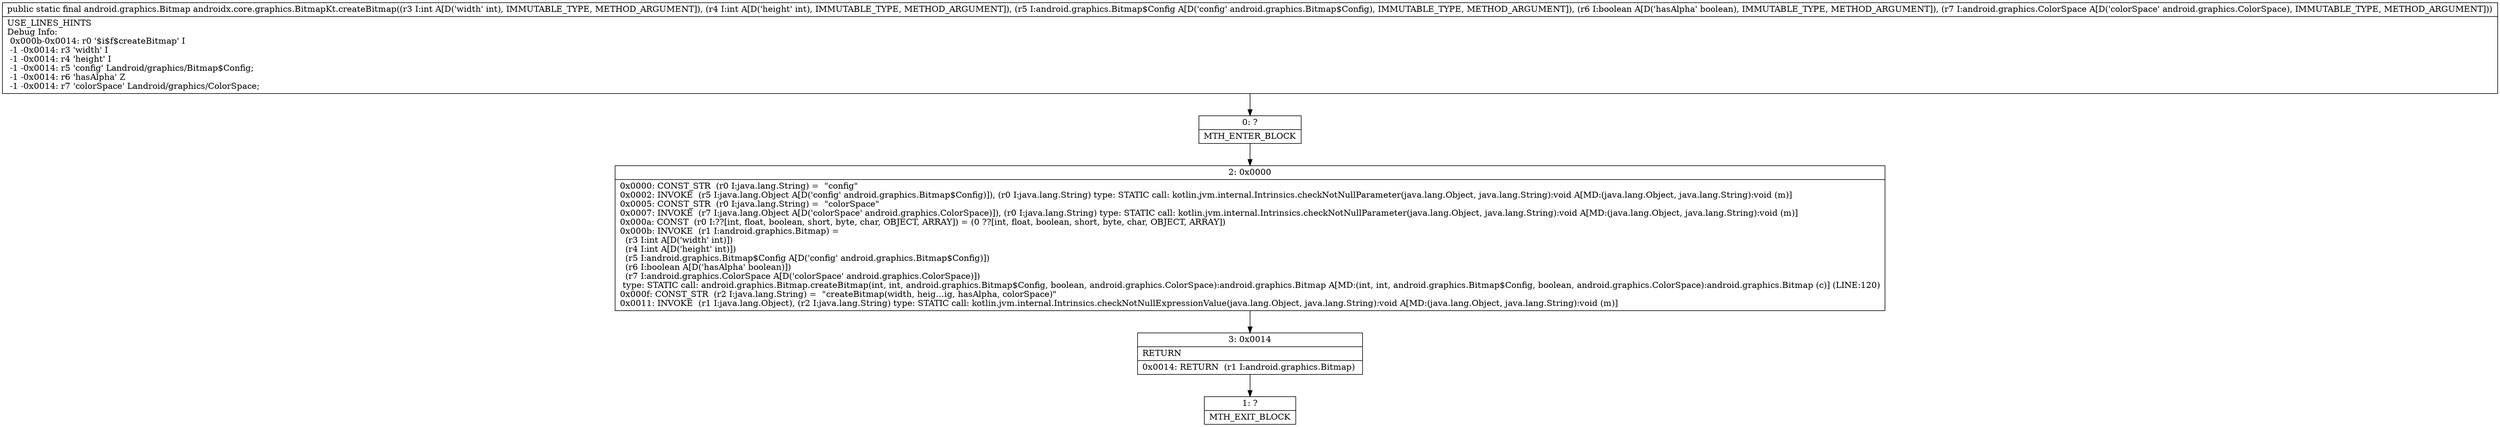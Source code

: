 digraph "CFG forandroidx.core.graphics.BitmapKt.createBitmap(IILandroid\/graphics\/Bitmap$Config;ZLandroid\/graphics\/ColorSpace;)Landroid\/graphics\/Bitmap;" {
Node_0 [shape=record,label="{0\:\ ?|MTH_ENTER_BLOCK\l}"];
Node_2 [shape=record,label="{2\:\ 0x0000|0x0000: CONST_STR  (r0 I:java.lang.String) =  \"config\" \l0x0002: INVOKE  (r5 I:java.lang.Object A[D('config' android.graphics.Bitmap$Config)]), (r0 I:java.lang.String) type: STATIC call: kotlin.jvm.internal.Intrinsics.checkNotNullParameter(java.lang.Object, java.lang.String):void A[MD:(java.lang.Object, java.lang.String):void (m)]\l0x0005: CONST_STR  (r0 I:java.lang.String) =  \"colorSpace\" \l0x0007: INVOKE  (r7 I:java.lang.Object A[D('colorSpace' android.graphics.ColorSpace)]), (r0 I:java.lang.String) type: STATIC call: kotlin.jvm.internal.Intrinsics.checkNotNullParameter(java.lang.Object, java.lang.String):void A[MD:(java.lang.Object, java.lang.String):void (m)]\l0x000a: CONST  (r0 I:??[int, float, boolean, short, byte, char, OBJECT, ARRAY]) = (0 ??[int, float, boolean, short, byte, char, OBJECT, ARRAY]) \l0x000b: INVOKE  (r1 I:android.graphics.Bitmap) = \l  (r3 I:int A[D('width' int)])\l  (r4 I:int A[D('height' int)])\l  (r5 I:android.graphics.Bitmap$Config A[D('config' android.graphics.Bitmap$Config)])\l  (r6 I:boolean A[D('hasAlpha' boolean)])\l  (r7 I:android.graphics.ColorSpace A[D('colorSpace' android.graphics.ColorSpace)])\l type: STATIC call: android.graphics.Bitmap.createBitmap(int, int, android.graphics.Bitmap$Config, boolean, android.graphics.ColorSpace):android.graphics.Bitmap A[MD:(int, int, android.graphics.Bitmap$Config, boolean, android.graphics.ColorSpace):android.graphics.Bitmap (c)] (LINE:120)\l0x000f: CONST_STR  (r2 I:java.lang.String) =  \"createBitmap(width, heig…ig, hasAlpha, colorSpace)\" \l0x0011: INVOKE  (r1 I:java.lang.Object), (r2 I:java.lang.String) type: STATIC call: kotlin.jvm.internal.Intrinsics.checkNotNullExpressionValue(java.lang.Object, java.lang.String):void A[MD:(java.lang.Object, java.lang.String):void (m)]\l}"];
Node_3 [shape=record,label="{3\:\ 0x0014|RETURN\l|0x0014: RETURN  (r1 I:android.graphics.Bitmap) \l}"];
Node_1 [shape=record,label="{1\:\ ?|MTH_EXIT_BLOCK\l}"];
MethodNode[shape=record,label="{public static final android.graphics.Bitmap androidx.core.graphics.BitmapKt.createBitmap((r3 I:int A[D('width' int), IMMUTABLE_TYPE, METHOD_ARGUMENT]), (r4 I:int A[D('height' int), IMMUTABLE_TYPE, METHOD_ARGUMENT]), (r5 I:android.graphics.Bitmap$Config A[D('config' android.graphics.Bitmap$Config), IMMUTABLE_TYPE, METHOD_ARGUMENT]), (r6 I:boolean A[D('hasAlpha' boolean), IMMUTABLE_TYPE, METHOD_ARGUMENT]), (r7 I:android.graphics.ColorSpace A[D('colorSpace' android.graphics.ColorSpace), IMMUTABLE_TYPE, METHOD_ARGUMENT]))  | USE_LINES_HINTS\lDebug Info:\l  0x000b\-0x0014: r0 '$i$f$createBitmap' I\l  \-1 \-0x0014: r3 'width' I\l  \-1 \-0x0014: r4 'height' I\l  \-1 \-0x0014: r5 'config' Landroid\/graphics\/Bitmap$Config;\l  \-1 \-0x0014: r6 'hasAlpha' Z\l  \-1 \-0x0014: r7 'colorSpace' Landroid\/graphics\/ColorSpace;\l}"];
MethodNode -> Node_0;Node_0 -> Node_2;
Node_2 -> Node_3;
Node_3 -> Node_1;
}

